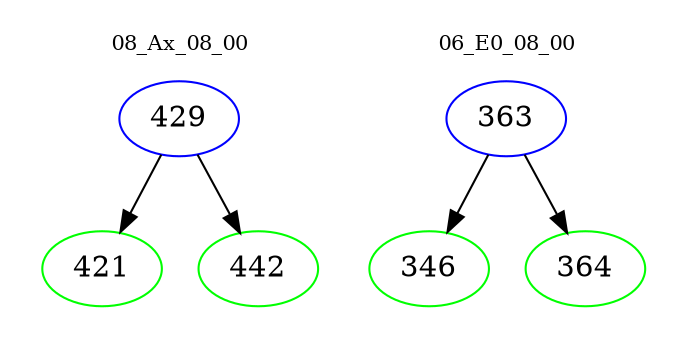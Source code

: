 digraph{
subgraph cluster_0 {
color = white
label = "08_Ax_08_00";
fontsize=10;
T0_429 [label="429", color="blue"]
T0_429 -> T0_421 [color="black"]
T0_421 [label="421", color="green"]
T0_429 -> T0_442 [color="black"]
T0_442 [label="442", color="green"]
}
subgraph cluster_1 {
color = white
label = "06_E0_08_00";
fontsize=10;
T1_363 [label="363", color="blue"]
T1_363 -> T1_346 [color="black"]
T1_346 [label="346", color="green"]
T1_363 -> T1_364 [color="black"]
T1_364 [label="364", color="green"]
}
}
